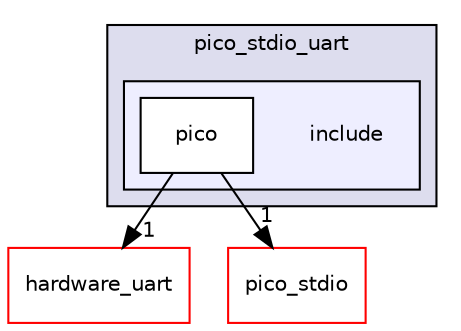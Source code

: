 digraph "pico_stdio_uart/include" {
  compound=true
  node [ fontsize="10", fontname="Helvetica"];
  edge [ labelfontsize="10", labelfontname="Helvetica"];
  subgraph clusterdir_07c50375add0a8358dd785b8fd5d3dab {
    graph [ bgcolor="#ddddee", pencolor="black", label="pico_stdio_uart" fontname="Helvetica", fontsize="10", URL="dir_07c50375add0a8358dd785b8fd5d3dab.html"]
  subgraph clusterdir_87e1bb49fdbbb0199cb5d5ec01d6a238 {
    graph [ bgcolor="#eeeeff", pencolor="black", label="" URL="dir_87e1bb49fdbbb0199cb5d5ec01d6a238.html"];
    dir_87e1bb49fdbbb0199cb5d5ec01d6a238 [shape=plaintext label="include"];
    dir_3229ba1da9c99314b43cfc25ce40873d [shape=box label="pico" color="black" fillcolor="white" style="filled" URL="dir_3229ba1da9c99314b43cfc25ce40873d.html"];
  }
  }
  dir_fa32484ddcfb739fabe101c20b70de5a [shape=box label="hardware_uart" fillcolor="white" style="filled" color="red" URL="dir_fa32484ddcfb739fabe101c20b70de5a.html"];
  dir_8ce2dea2c70b96bce3071180a232ce85 [shape=box label="pico_stdio" fillcolor="white" style="filled" color="red" URL="dir_8ce2dea2c70b96bce3071180a232ce85.html"];
  dir_3229ba1da9c99314b43cfc25ce40873d->dir_fa32484ddcfb739fabe101c20b70de5a [headlabel="1", labeldistance=1.5 headhref="dir_000193_000111.html"];
  dir_3229ba1da9c99314b43cfc25ce40873d->dir_8ce2dea2c70b96bce3071180a232ce85 [headlabel="1", labeldistance=1.5 headhref="dir_000193_000184.html"];
}
